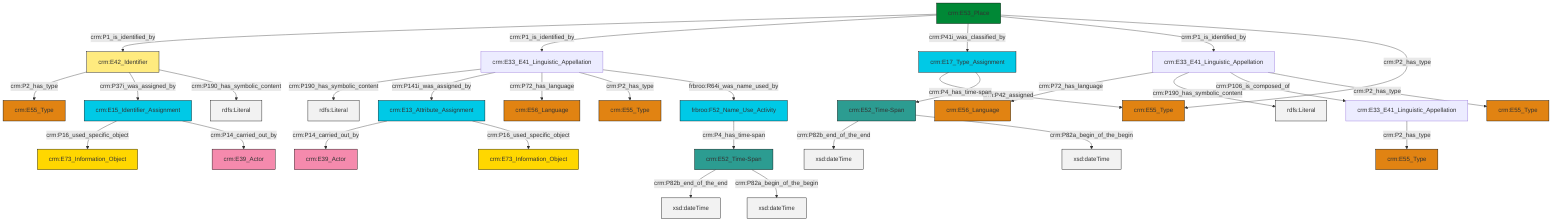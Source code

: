 graph TD
classDef Literal fill:#f2f2f2,stroke:#000000;
classDef CRM_Entity fill:#FFFFFF,stroke:#000000;
classDef Temporal_Entity fill:#00C9E6, stroke:#000000;
classDef Type fill:#E18312, stroke:#000000;
classDef Time-Span fill:#2C9C91, stroke:#000000;
classDef Appellation fill:#FFEB7F, stroke:#000000;
classDef Place fill:#008836, stroke:#000000;
classDef Persistent_Item fill:#B266B2, stroke:#000000;
classDef Conceptual_Object fill:#FFD700, stroke:#000000;
classDef Physical_Thing fill:#D2B48C, stroke:#000000;
classDef Actor fill:#f58aad, stroke:#000000;
classDef PC_Classes fill:#4ce600, stroke:#000000;
classDef Multi fill:#cccccc,stroke:#000000;

4["crm:E33_E41_Linguistic_Appellation"]:::Default -->|crm:P190_has_symbolic_content| 5[rdfs:Literal]:::Literal
6["crm:E17_Type_Assignment"]:::Temporal_Entity -->|crm:P42_assigned| 7["crm:E55_Type"]:::Type
4["crm:E33_E41_Linguistic_Appellation"]:::Default -->|crm:P141i_was_assigned_by| 11["crm:E13_Attribute_Assignment"]:::Temporal_Entity
4["crm:E33_E41_Linguistic_Appellation"]:::Default -->|crm:P72_has_language| 12["crm:E56_Language"]:::Type
13["crm:E52_Time-Span"]:::Time-Span -->|crm:P82b_end_of_the_end| 14[xsd:dateTime]:::Literal
15["crm:E53_Place"]:::Place -->|crm:P1_is_identified_by| 16["crm:E42_Identifier"]:::Appellation
6["crm:E17_Type_Assignment"]:::Temporal_Entity -->|crm:P4_has_time-span| 8["crm:E52_Time-Span"]:::Time-Span
15["crm:E53_Place"]:::Place -->|crm:P1_is_identified_by| 4["crm:E33_E41_Linguistic_Appellation"]:::Default
23["crm:E33_E41_Linguistic_Appellation"]:::Default -->|crm:P72_has_language| 24["crm:E56_Language"]:::Type
23["crm:E33_E41_Linguistic_Appellation"]:::Default -->|crm:P190_has_symbolic_content| 26[rdfs:Literal]:::Literal
32["crm:E15_Identifier_Assignment"]:::Temporal_Entity -->|crm:P16_used_specific_object| 33["crm:E73_Information_Object"]:::Conceptual_Object
0["crm:E33_E41_Linguistic_Appellation"]:::Default -->|crm:P2_has_type| 2["crm:E55_Type"]:::Type
15["crm:E53_Place"]:::Place -->|crm:P41i_was_classified_by| 6["crm:E17_Type_Assignment"]:::Temporal_Entity
11["crm:E13_Attribute_Assignment"]:::Temporal_Entity -->|crm:P14_carried_out_by| 34["crm:E39_Actor"]:::Actor
23["crm:E33_E41_Linguistic_Appellation"]:::Default -->|crm:P106_is_composed_of| 0["crm:E33_E41_Linguistic_Appellation"]:::Default
16["crm:E42_Identifier"]:::Appellation -->|crm:P2_has_type| 27["crm:E55_Type"]:::Type
41["frbroo:F52_Name_Use_Activity"]:::Temporal_Entity -->|crm:P4_has_time-span| 13["crm:E52_Time-Span"]:::Time-Span
4["crm:E33_E41_Linguistic_Appellation"]:::Default -->|crm:P2_has_type| 35["crm:E55_Type"]:::Type
8["crm:E52_Time-Span"]:::Time-Span -->|crm:P82b_end_of_the_end| 43[xsd:dateTime]:::Literal
11["crm:E13_Attribute_Assignment"]:::Temporal_Entity -->|crm:P16_used_specific_object| 19["crm:E73_Information_Object"]:::Conceptual_Object
8["crm:E52_Time-Span"]:::Time-Span -->|crm:P82a_begin_of_the_begin| 45[xsd:dateTime]:::Literal
16["crm:E42_Identifier"]:::Appellation -->|crm:P37i_was_assigned_by| 32["crm:E15_Identifier_Assignment"]:::Temporal_Entity
32["crm:E15_Identifier_Assignment"]:::Temporal_Entity -->|crm:P14_carried_out_by| 29["crm:E39_Actor"]:::Actor
15["crm:E53_Place"]:::Place -->|crm:P1_is_identified_by| 23["crm:E33_E41_Linguistic_Appellation"]:::Default
13["crm:E52_Time-Span"]:::Time-Span -->|crm:P82a_begin_of_the_begin| 47[xsd:dateTime]:::Literal
16["crm:E42_Identifier"]:::Appellation -->|crm:P190_has_symbolic_content| 49[rdfs:Literal]:::Literal
15["crm:E53_Place"]:::Place -->|crm:P2_has_type| 7["crm:E55_Type"]:::Type
23["crm:E33_E41_Linguistic_Appellation"]:::Default -->|crm:P2_has_type| 37["crm:E55_Type"]:::Type
4["crm:E33_E41_Linguistic_Appellation"]:::Default -->|frbroo:R64i_was_name_used_by| 41["frbroo:F52_Name_Use_Activity"]:::Temporal_Entity